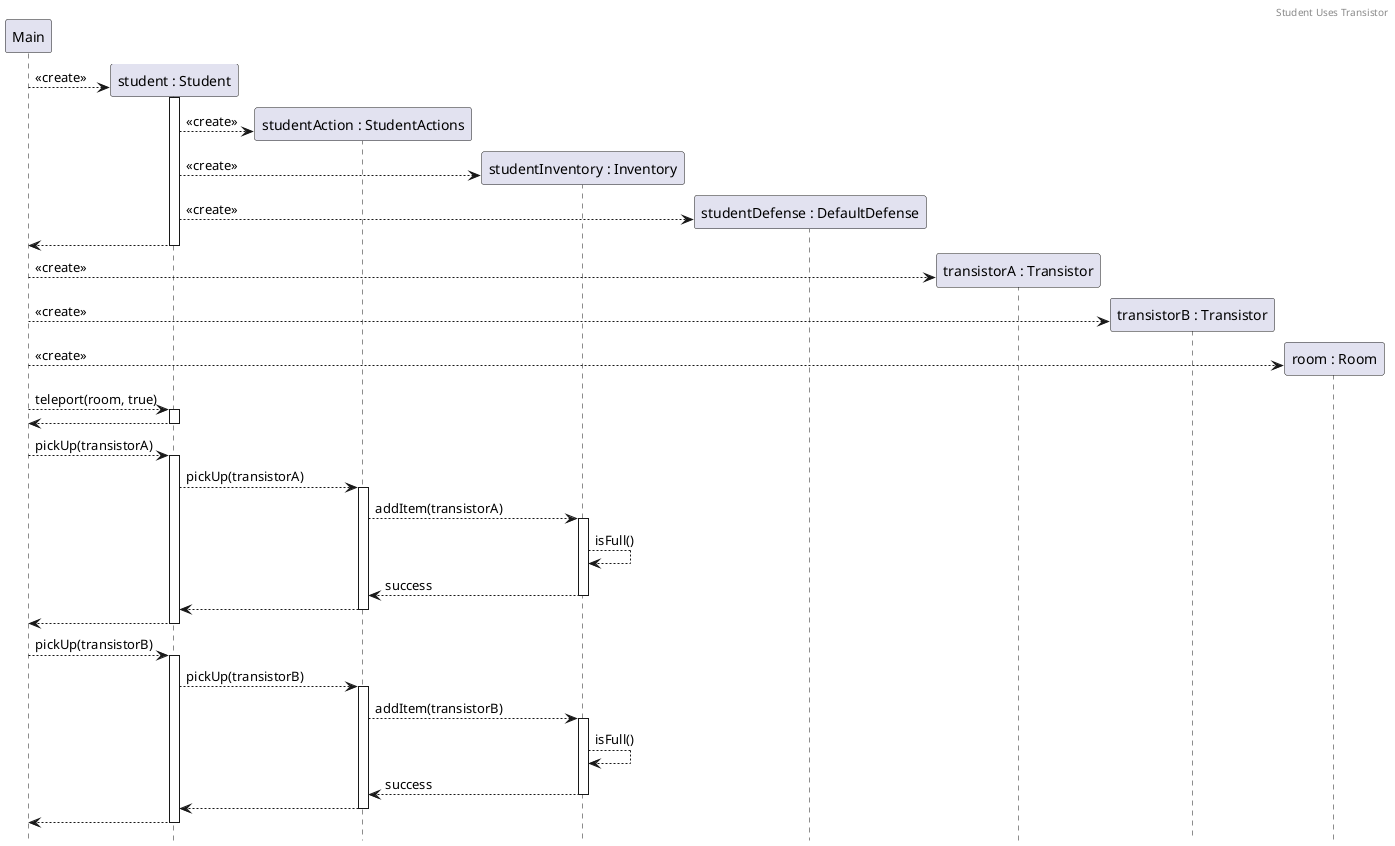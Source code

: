 @startuml StudentUsesTransistor
header Student Uses Transistor
hide footbox

participant main as "Main"

create student as "student : Student"
main --> student ++: <<create>>
create studentAction as "studentAction : StudentActions"
student --> studentAction : <<create>>
create inventory as "studentInventory : Inventory"
student --> inventory : <<create>>
create defense as "studentDefense : DefaultDefense"
student --> defense: <<create>>

return

create t1 as "transistorA : Transistor"
main --> t1: <<create>>

create t2 as "transistorB : Transistor"
main --> t2: <<create>>

create room as "room : Room"
main --> room : <<create>>

main --> student++ : teleport(room, true)
return

main --> student ++: pickUp(transistorA)
student --> studentAction ++: pickUp(transistorA)
studentAction --> inventory ++: addItem(transistorA)
inventory --> inventory : isFull()
return success
return
return
' i am going to violently git commit suicide --force
main --> student ++: pickUp(transistorB)
student --> studentAction ++: pickUp(transistorB)
studentAction --> inventory ++: addItem(transistorB)
inventory --> inventory : isFull()
return success
return
return

@enduml